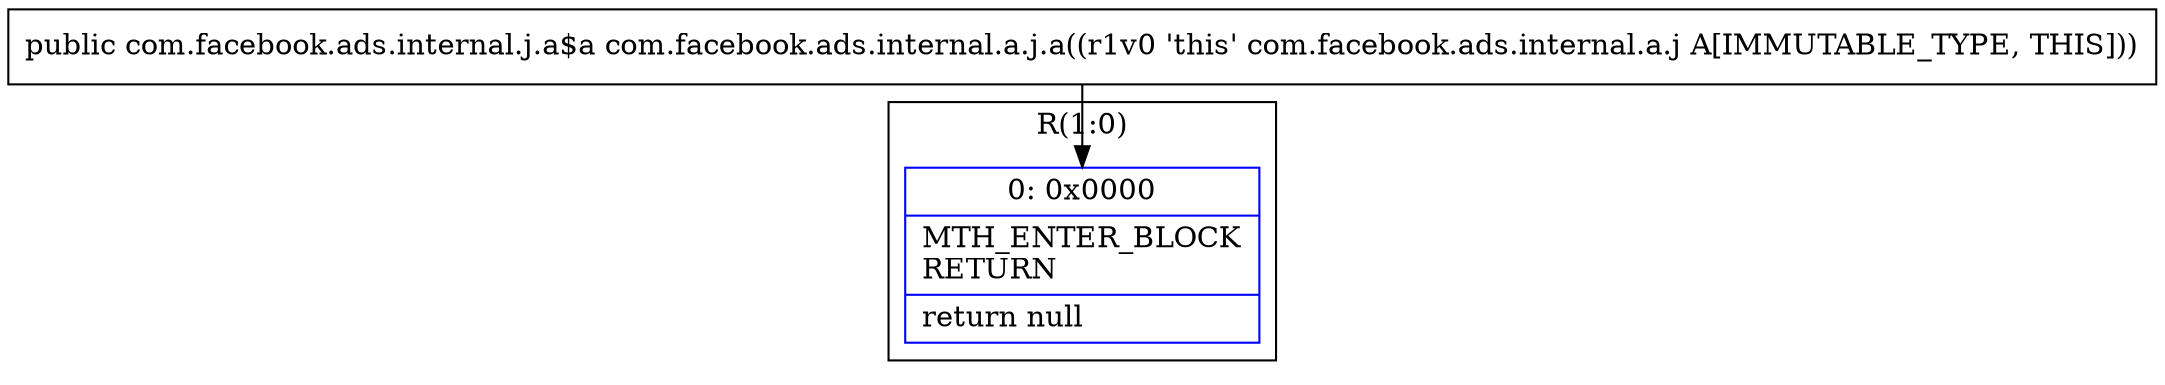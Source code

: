 digraph "CFG forcom.facebook.ads.internal.a.j.a()Lcom\/facebook\/ads\/internal\/j\/a$a;" {
subgraph cluster_Region_1456242268 {
label = "R(1:0)";
node [shape=record,color=blue];
Node_0 [shape=record,label="{0\:\ 0x0000|MTH_ENTER_BLOCK\lRETURN\l|return null\l}"];
}
MethodNode[shape=record,label="{public com.facebook.ads.internal.j.a$a com.facebook.ads.internal.a.j.a((r1v0 'this' com.facebook.ads.internal.a.j A[IMMUTABLE_TYPE, THIS])) }"];
MethodNode -> Node_0;
}

